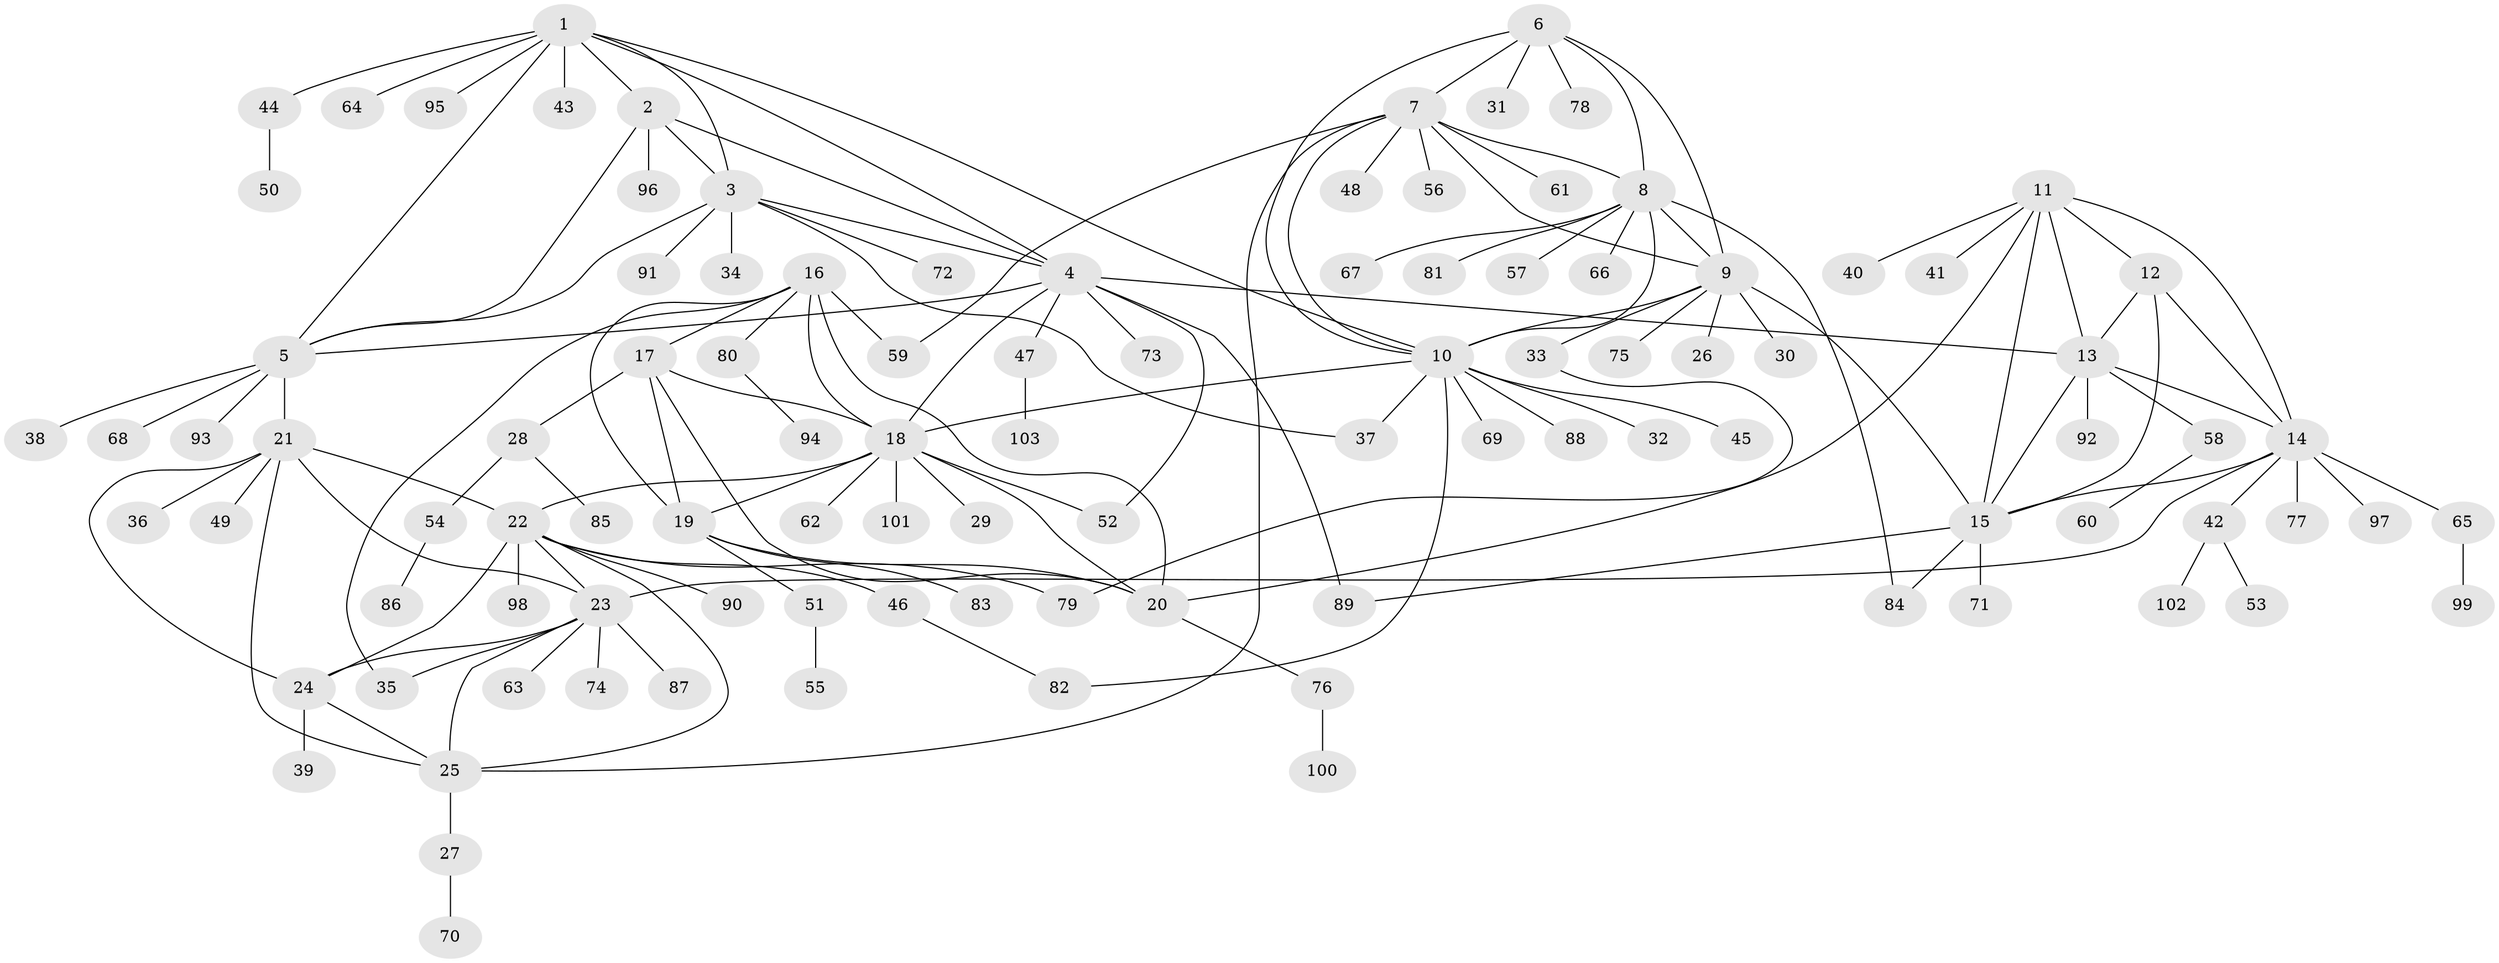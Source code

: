 // coarse degree distribution, {7: 0.0641025641025641, 10: 0.02564102564102564, 6: 0.0641025641025641, 11: 0.01282051282051282, 8: 0.02564102564102564, 12: 0.01282051282051282, 5: 0.01282051282051282, 9: 0.01282051282051282, 4: 0.01282051282051282, 1: 0.6025641025641025, 3: 0.01282051282051282, 2: 0.14102564102564102}
// Generated by graph-tools (version 1.1) at 2025/24/03/03/25 07:24:16]
// undirected, 103 vertices, 146 edges
graph export_dot {
graph [start="1"]
  node [color=gray90,style=filled];
  1;
  2;
  3;
  4;
  5;
  6;
  7;
  8;
  9;
  10;
  11;
  12;
  13;
  14;
  15;
  16;
  17;
  18;
  19;
  20;
  21;
  22;
  23;
  24;
  25;
  26;
  27;
  28;
  29;
  30;
  31;
  32;
  33;
  34;
  35;
  36;
  37;
  38;
  39;
  40;
  41;
  42;
  43;
  44;
  45;
  46;
  47;
  48;
  49;
  50;
  51;
  52;
  53;
  54;
  55;
  56;
  57;
  58;
  59;
  60;
  61;
  62;
  63;
  64;
  65;
  66;
  67;
  68;
  69;
  70;
  71;
  72;
  73;
  74;
  75;
  76;
  77;
  78;
  79;
  80;
  81;
  82;
  83;
  84;
  85;
  86;
  87;
  88;
  89;
  90;
  91;
  92;
  93;
  94;
  95;
  96;
  97;
  98;
  99;
  100;
  101;
  102;
  103;
  1 -- 2;
  1 -- 3;
  1 -- 4;
  1 -- 5;
  1 -- 10;
  1 -- 43;
  1 -- 44;
  1 -- 64;
  1 -- 95;
  2 -- 3;
  2 -- 4;
  2 -- 5;
  2 -- 96;
  3 -- 4;
  3 -- 5;
  3 -- 34;
  3 -- 37;
  3 -- 72;
  3 -- 91;
  4 -- 5;
  4 -- 13;
  4 -- 18;
  4 -- 47;
  4 -- 52;
  4 -- 73;
  4 -- 89;
  5 -- 21;
  5 -- 38;
  5 -- 68;
  5 -- 93;
  6 -- 7;
  6 -- 8;
  6 -- 9;
  6 -- 10;
  6 -- 31;
  6 -- 78;
  7 -- 8;
  7 -- 9;
  7 -- 10;
  7 -- 25;
  7 -- 48;
  7 -- 56;
  7 -- 59;
  7 -- 61;
  8 -- 9;
  8 -- 10;
  8 -- 57;
  8 -- 66;
  8 -- 67;
  8 -- 81;
  8 -- 84;
  9 -- 10;
  9 -- 15;
  9 -- 26;
  9 -- 30;
  9 -- 33;
  9 -- 75;
  10 -- 18;
  10 -- 32;
  10 -- 37;
  10 -- 45;
  10 -- 69;
  10 -- 82;
  10 -- 88;
  11 -- 12;
  11 -- 13;
  11 -- 14;
  11 -- 15;
  11 -- 20;
  11 -- 40;
  11 -- 41;
  12 -- 13;
  12 -- 14;
  12 -- 15;
  13 -- 14;
  13 -- 15;
  13 -- 58;
  13 -- 92;
  14 -- 15;
  14 -- 23;
  14 -- 42;
  14 -- 65;
  14 -- 77;
  14 -- 97;
  15 -- 71;
  15 -- 84;
  15 -- 89;
  16 -- 17;
  16 -- 18;
  16 -- 19;
  16 -- 20;
  16 -- 35;
  16 -- 59;
  16 -- 80;
  17 -- 18;
  17 -- 19;
  17 -- 20;
  17 -- 28;
  18 -- 19;
  18 -- 20;
  18 -- 22;
  18 -- 29;
  18 -- 52;
  18 -- 62;
  18 -- 101;
  19 -- 20;
  19 -- 51;
  19 -- 83;
  20 -- 76;
  21 -- 22;
  21 -- 23;
  21 -- 24;
  21 -- 25;
  21 -- 36;
  21 -- 49;
  22 -- 23;
  22 -- 24;
  22 -- 25;
  22 -- 46;
  22 -- 79;
  22 -- 90;
  22 -- 98;
  23 -- 24;
  23 -- 25;
  23 -- 35;
  23 -- 63;
  23 -- 74;
  23 -- 87;
  24 -- 25;
  24 -- 39;
  25 -- 27;
  27 -- 70;
  28 -- 54;
  28 -- 85;
  33 -- 79;
  42 -- 53;
  42 -- 102;
  44 -- 50;
  46 -- 82;
  47 -- 103;
  51 -- 55;
  54 -- 86;
  58 -- 60;
  65 -- 99;
  76 -- 100;
  80 -- 94;
}
